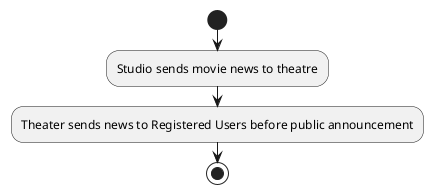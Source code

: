 @startuml
start
:Studio sends movie news to theatre;

:Theater sends news to Registered Users before public announcement;


stop
@enduml
